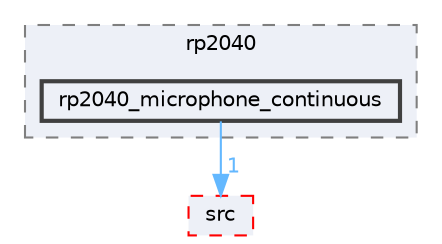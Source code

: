digraph "Face_Access_inferencing/examples/rp2040/rp2040_microphone_continuous"
{
 // LATEX_PDF_SIZE
  bgcolor="transparent";
  edge [fontname=Helvetica,fontsize=10,labelfontname=Helvetica,labelfontsize=10];
  node [fontname=Helvetica,fontsize=10,shape=box,height=0.2,width=0.4];
  compound=true
  subgraph clusterdir_3cef469c4997b9ffc787a9e6ede43765 {
    graph [ bgcolor="#edf0f7", pencolor="grey50", label="rp2040", fontname=Helvetica,fontsize=10 style="filled,dashed", URL="dir_3cef469c4997b9ffc787a9e6ede43765.html",tooltip=""]
  dir_523a5f84756646b4a54d29fbfb6cab59 [label="rp2040_microphone_continuous", fillcolor="#edf0f7", color="grey25", style="filled,bold", URL="dir_523a5f84756646b4a54d29fbfb6cab59.html",tooltip=""];
  }
  dir_a10e16a828caf535b3ccf4484f92e610 [label="src", fillcolor="#edf0f7", color="red", style="filled,dashed", URL="dir_a10e16a828caf535b3ccf4484f92e610.html",tooltip=""];
  dir_523a5f84756646b4a54d29fbfb6cab59->dir_a10e16a828caf535b3ccf4484f92e610 [headlabel="1", labeldistance=1.5 headhref="dir_000269_000302.html" href="dir_000269_000302.html" color="steelblue1" fontcolor="steelblue1"];
}
